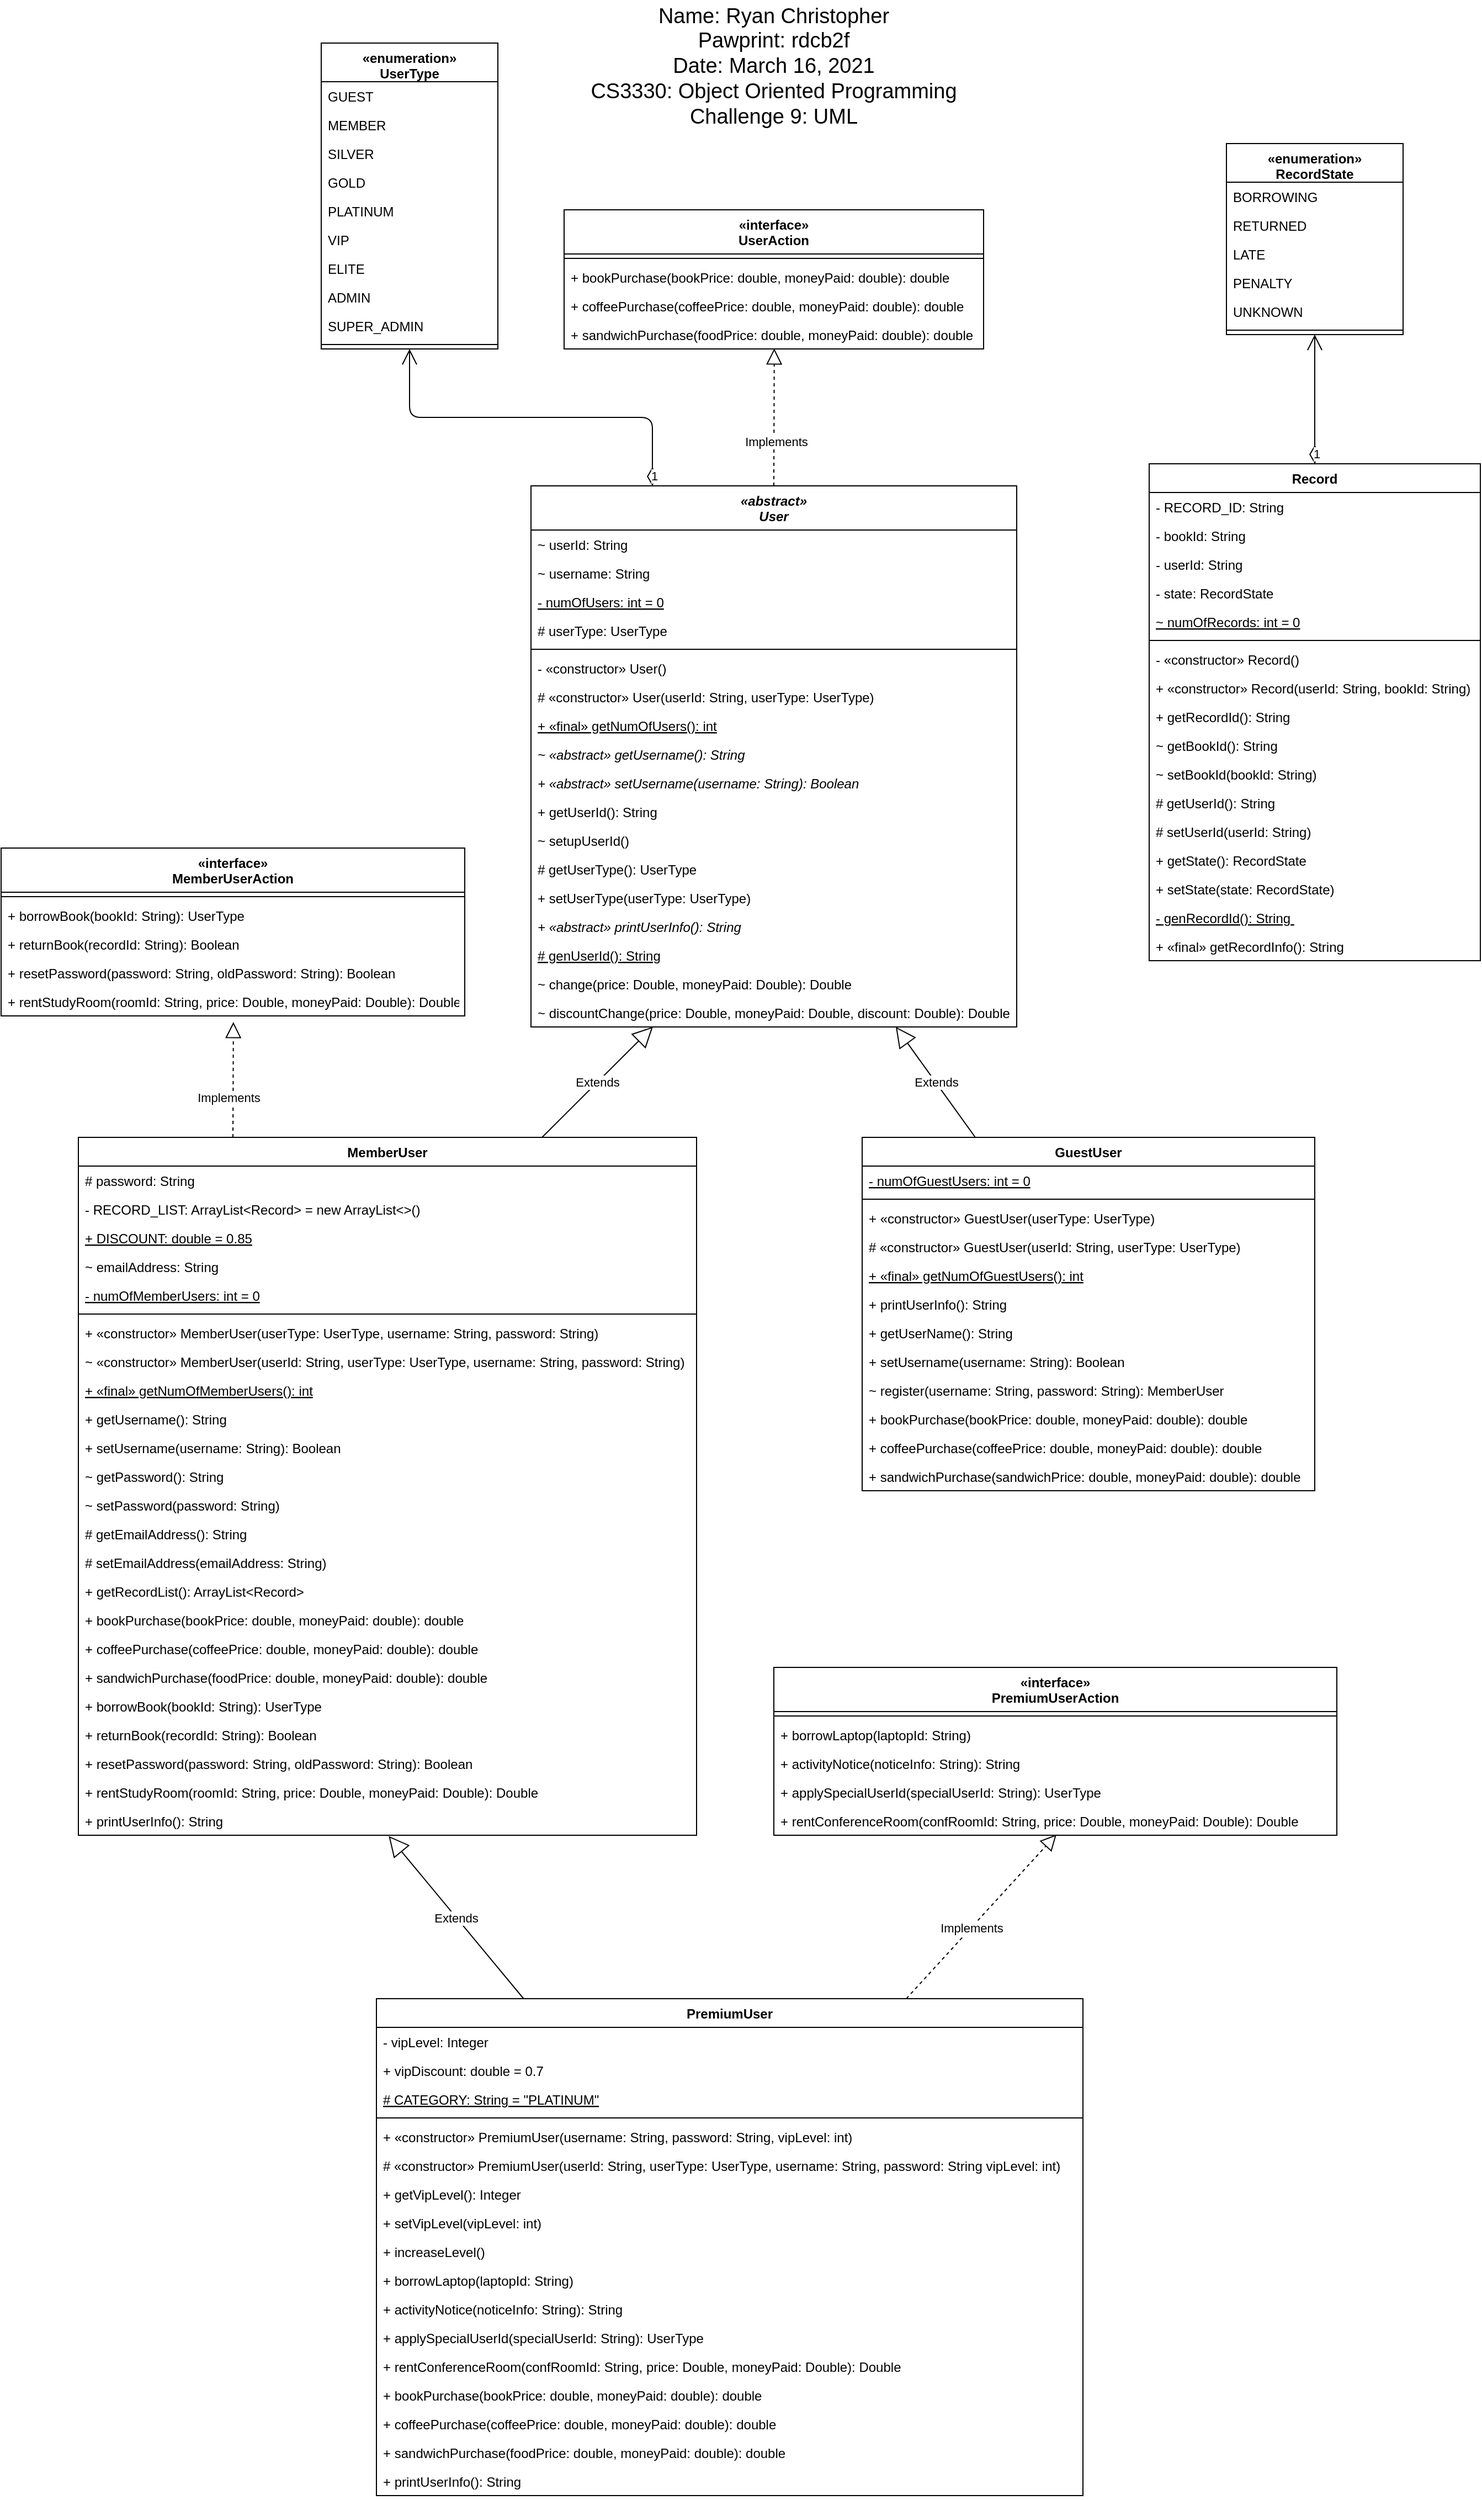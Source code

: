 <mxfile version="14.4.8" type="device"><diagram id="ZUK8Ylu1Ri0MQRYyHFRv" name="Page-1"><mxGraphModel dx="3220" dy="3487" grid="1" gridSize="10" guides="1" tooltips="1" connect="1" arrows="1" fold="1" page="1" pageScale="1" pageWidth="850" pageHeight="1100" math="0" shadow="0"><root><mxCell id="0"/><mxCell id="1" parent="0"/><mxCell id="Fh_LByNpK8-QPueVH83N-1" value="«abstract»&#10;User" style="swimlane;fontStyle=3;align=center;verticalAlign=top;childLayout=stackLayout;horizontal=1;startSize=40;horizontalStack=0;resizeParent=1;resizeParentMax=0;resizeLast=0;collapsible=1;marginBottom=0;" parent="1" vertex="1"><mxGeometry x="-220" y="-1070" width="440" height="490" as="geometry"/></mxCell><mxCell id="Fh_LByNpK8-QPueVH83N-2" value="~ userId: String" style="text;strokeColor=none;fillColor=none;align=left;verticalAlign=top;spacingLeft=4;spacingRight=4;overflow=hidden;rotatable=0;points=[[0,0.5],[1,0.5]];portConstraint=eastwest;" parent="Fh_LByNpK8-QPueVH83N-1" vertex="1"><mxGeometry y="40" width="440" height="26" as="geometry"/></mxCell><mxCell id="Fh_LByNpK8-QPueVH83N-5" value="~ username: String" style="text;strokeColor=none;fillColor=none;align=left;verticalAlign=top;spacingLeft=4;spacingRight=4;overflow=hidden;rotatable=0;points=[[0,0.5],[1,0.5]];portConstraint=eastwest;" parent="Fh_LByNpK8-QPueVH83N-1" vertex="1"><mxGeometry y="66" width="440" height="26" as="geometry"/></mxCell><mxCell id="Fh_LByNpK8-QPueVH83N-6" value="- numOfUsers: int = 0" style="text;strokeColor=none;fillColor=none;align=left;verticalAlign=top;spacingLeft=4;spacingRight=4;overflow=hidden;rotatable=0;points=[[0,0.5],[1,0.5]];portConstraint=eastwest;fontStyle=4" parent="Fh_LByNpK8-QPueVH83N-1" vertex="1"><mxGeometry y="92" width="440" height="26" as="geometry"/></mxCell><mxCell id="Fh_LByNpK8-QPueVH83N-7" value="# userType: UserType" style="text;strokeColor=none;fillColor=none;align=left;verticalAlign=top;spacingLeft=4;spacingRight=4;overflow=hidden;rotatable=0;points=[[0,0.5],[1,0.5]];portConstraint=eastwest;fontStyle=0" parent="Fh_LByNpK8-QPueVH83N-1" vertex="1"><mxGeometry y="118" width="440" height="26" as="geometry"/></mxCell><mxCell id="Fh_LByNpK8-QPueVH83N-3" value="" style="line;strokeWidth=1;fillColor=none;align=left;verticalAlign=middle;spacingTop=-1;spacingLeft=3;spacingRight=3;rotatable=0;labelPosition=right;points=[];portConstraint=eastwest;" parent="Fh_LByNpK8-QPueVH83N-1" vertex="1"><mxGeometry y="144" width="440" height="8" as="geometry"/></mxCell><mxCell id="Fh_LByNpK8-QPueVH83N-4" value="- «constructor» User()" style="text;strokeColor=none;fillColor=none;align=left;verticalAlign=top;spacingLeft=4;spacingRight=4;overflow=hidden;rotatable=0;points=[[0,0.5],[1,0.5]];portConstraint=eastwest;" parent="Fh_LByNpK8-QPueVH83N-1" vertex="1"><mxGeometry y="152" width="440" height="26" as="geometry"/></mxCell><mxCell id="Fh_LByNpK8-QPueVH83N-8" value="# «constructor» User(userId: String, userType: UserType)" style="text;strokeColor=none;fillColor=none;align=left;verticalAlign=top;spacingLeft=4;spacingRight=4;overflow=hidden;rotatable=0;points=[[0,0.5],[1,0.5]];portConstraint=eastwest;" parent="Fh_LByNpK8-QPueVH83N-1" vertex="1"><mxGeometry y="178" width="440" height="26" as="geometry"/></mxCell><mxCell id="Fh_LByNpK8-QPueVH83N-9" value="+ «final» getNumOfUsers(): int" style="text;strokeColor=none;fillColor=none;align=left;verticalAlign=top;spacingLeft=4;spacingRight=4;overflow=hidden;rotatable=0;points=[[0,0.5],[1,0.5]];portConstraint=eastwest;fontStyle=4" parent="Fh_LByNpK8-QPueVH83N-1" vertex="1"><mxGeometry y="204" width="440" height="26" as="geometry"/></mxCell><mxCell id="Fh_LByNpK8-QPueVH83N-10" value="~ «abstract» getUsername(): String" style="text;strokeColor=none;fillColor=none;align=left;verticalAlign=top;spacingLeft=4;spacingRight=4;overflow=hidden;rotatable=0;points=[[0,0.5],[1,0.5]];portConstraint=eastwest;fontStyle=2" parent="Fh_LByNpK8-QPueVH83N-1" vertex="1"><mxGeometry y="230" width="440" height="26" as="geometry"/></mxCell><mxCell id="Fh_LByNpK8-QPueVH83N-11" value="+ «abstract» setUsername(username: String): Boolean" style="text;strokeColor=none;fillColor=none;align=left;verticalAlign=top;spacingLeft=4;spacingRight=4;overflow=hidden;rotatable=0;points=[[0,0.5],[1,0.5]];portConstraint=eastwest;fontStyle=2" parent="Fh_LByNpK8-QPueVH83N-1" vertex="1"><mxGeometry y="256" width="440" height="26" as="geometry"/></mxCell><mxCell id="Fh_LByNpK8-QPueVH83N-12" value="+ getUserId(): String" style="text;strokeColor=none;fillColor=none;align=left;verticalAlign=top;spacingLeft=4;spacingRight=4;overflow=hidden;rotatable=0;points=[[0,0.5],[1,0.5]];portConstraint=eastwest;fontStyle=0" parent="Fh_LByNpK8-QPueVH83N-1" vertex="1"><mxGeometry y="282" width="440" height="26" as="geometry"/></mxCell><mxCell id="Fh_LByNpK8-QPueVH83N-13" value="~ setupUserId()" style="text;strokeColor=none;fillColor=none;align=left;verticalAlign=top;spacingLeft=4;spacingRight=4;overflow=hidden;rotatable=0;points=[[0,0.5],[1,0.5]];portConstraint=eastwest;fontStyle=0" parent="Fh_LByNpK8-QPueVH83N-1" vertex="1"><mxGeometry y="308" width="440" height="26" as="geometry"/></mxCell><mxCell id="Fh_LByNpK8-QPueVH83N-14" value="# getUserType(): UserType" style="text;strokeColor=none;fillColor=none;align=left;verticalAlign=top;spacingLeft=4;spacingRight=4;overflow=hidden;rotatable=0;points=[[0,0.5],[1,0.5]];portConstraint=eastwest;fontStyle=0" parent="Fh_LByNpK8-QPueVH83N-1" vertex="1"><mxGeometry y="334" width="440" height="26" as="geometry"/></mxCell><mxCell id="Fh_LByNpK8-QPueVH83N-15" value="+ setUserType(userType: UserType)" style="text;strokeColor=none;fillColor=none;align=left;verticalAlign=top;spacingLeft=4;spacingRight=4;overflow=hidden;rotatable=0;points=[[0,0.5],[1,0.5]];portConstraint=eastwest;fontStyle=0" parent="Fh_LByNpK8-QPueVH83N-1" vertex="1"><mxGeometry y="360" width="440" height="26" as="geometry"/></mxCell><mxCell id="Fh_LByNpK8-QPueVH83N-16" value="+ «abstract» printUserInfo(): String" style="text;strokeColor=none;fillColor=none;align=left;verticalAlign=top;spacingLeft=4;spacingRight=4;overflow=hidden;rotatable=0;points=[[0,0.5],[1,0.5]];portConstraint=eastwest;fontStyle=2" parent="Fh_LByNpK8-QPueVH83N-1" vertex="1"><mxGeometry y="386" width="440" height="26" as="geometry"/></mxCell><mxCell id="Fh_LByNpK8-QPueVH83N-17" value="# genUserId(): String" style="text;strokeColor=none;fillColor=none;align=left;verticalAlign=top;spacingLeft=4;spacingRight=4;overflow=hidden;rotatable=0;points=[[0,0.5],[1,0.5]];portConstraint=eastwest;fontStyle=4" parent="Fh_LByNpK8-QPueVH83N-1" vertex="1"><mxGeometry y="412" width="440" height="26" as="geometry"/></mxCell><mxCell id="Fh_LByNpK8-QPueVH83N-18" value="~ change(price: Double, moneyPaid: Double): Double" style="text;strokeColor=none;fillColor=none;align=left;verticalAlign=top;spacingLeft=4;spacingRight=4;overflow=hidden;rotatable=0;points=[[0,0.5],[1,0.5]];portConstraint=eastwest;fontStyle=0" parent="Fh_LByNpK8-QPueVH83N-1" vertex="1"><mxGeometry y="438" width="440" height="26" as="geometry"/></mxCell><mxCell id="Fh_LByNpK8-QPueVH83N-19" value="~ discountChange(price: Double, moneyPaid: Double, discount: Double): Double" style="text;strokeColor=none;fillColor=none;align=left;verticalAlign=top;spacingLeft=4;spacingRight=4;overflow=hidden;rotatable=0;points=[[0,0.5],[1,0.5]];portConstraint=eastwest;fontStyle=0" parent="Fh_LByNpK8-QPueVH83N-1" vertex="1"><mxGeometry y="464" width="440" height="26" as="geometry"/></mxCell><mxCell id="Fh_LByNpK8-QPueVH83N-20" value="«interface»&#10;UserAction" style="swimlane;fontStyle=1;align=center;verticalAlign=top;childLayout=stackLayout;horizontal=1;startSize=40;horizontalStack=0;resizeParent=1;resizeParentMax=0;resizeLast=0;collapsible=1;marginBottom=0;" parent="1" vertex="1"><mxGeometry x="-190" y="-1320" width="380" height="126" as="geometry"/></mxCell><mxCell id="Fh_LByNpK8-QPueVH83N-22" value="" style="line;strokeWidth=1;fillColor=none;align=left;verticalAlign=middle;spacingTop=-1;spacingLeft=3;spacingRight=3;rotatable=0;labelPosition=right;points=[];portConstraint=eastwest;" parent="Fh_LByNpK8-QPueVH83N-20" vertex="1"><mxGeometry y="40" width="380" height="8" as="geometry"/></mxCell><mxCell id="Fh_LByNpK8-QPueVH83N-23" value="+ bookPurchase(bookPrice: double, moneyPaid: double): double" style="text;strokeColor=none;fillColor=none;align=left;verticalAlign=top;spacingLeft=4;spacingRight=4;overflow=hidden;rotatable=0;points=[[0,0.5],[1,0.5]];portConstraint=eastwest;" parent="Fh_LByNpK8-QPueVH83N-20" vertex="1"><mxGeometry y="48" width="380" height="26" as="geometry"/></mxCell><mxCell id="Fh_LByNpK8-QPueVH83N-24" value="+ coffeePurchase(coffeePrice: double, moneyPaid: double): double" style="text;strokeColor=none;fillColor=none;align=left;verticalAlign=top;spacingLeft=4;spacingRight=4;overflow=hidden;rotatable=0;points=[[0,0.5],[1,0.5]];portConstraint=eastwest;" parent="Fh_LByNpK8-QPueVH83N-20" vertex="1"><mxGeometry y="74" width="380" height="26" as="geometry"/></mxCell><mxCell id="Fh_LByNpK8-QPueVH83N-25" value="+ sandwichPurchase(foodPrice: double, moneyPaid: double): double" style="text;strokeColor=none;fillColor=none;align=left;verticalAlign=top;spacingLeft=4;spacingRight=4;overflow=hidden;rotatable=0;points=[[0,0.5],[1,0.5]];portConstraint=eastwest;" parent="Fh_LByNpK8-QPueVH83N-20" vertex="1"><mxGeometry y="100" width="380" height="26" as="geometry"/></mxCell><mxCell id="Fh_LByNpK8-QPueVH83N-26" value="GuestUser" style="swimlane;fontStyle=1;align=center;verticalAlign=top;childLayout=stackLayout;horizontal=1;startSize=26;horizontalStack=0;resizeParent=1;resizeParentMax=0;resizeLast=0;collapsible=1;marginBottom=0;" parent="1" vertex="1"><mxGeometry x="80" y="-480" width="410" height="320" as="geometry"/></mxCell><mxCell id="Fh_LByNpK8-QPueVH83N-27" value="- numOfGuestUsers: int = 0" style="text;strokeColor=none;fillColor=none;align=left;verticalAlign=top;spacingLeft=4;spacingRight=4;overflow=hidden;rotatable=0;points=[[0,0.5],[1,0.5]];portConstraint=eastwest;fontStyle=4" parent="Fh_LByNpK8-QPueVH83N-26" vertex="1"><mxGeometry y="26" width="410" height="26" as="geometry"/></mxCell><mxCell id="Fh_LByNpK8-QPueVH83N-28" value="" style="line;strokeWidth=1;fillColor=none;align=left;verticalAlign=middle;spacingTop=-1;spacingLeft=3;spacingRight=3;rotatable=0;labelPosition=right;points=[];portConstraint=eastwest;" parent="Fh_LByNpK8-QPueVH83N-26" vertex="1"><mxGeometry y="52" width="410" height="8" as="geometry"/></mxCell><mxCell id="Fh_LByNpK8-QPueVH83N-29" value="+ «constructor» GuestUser(userType: UserType)" style="text;strokeColor=none;fillColor=none;align=left;verticalAlign=top;spacingLeft=4;spacingRight=4;overflow=hidden;rotatable=0;points=[[0,0.5],[1,0.5]];portConstraint=eastwest;" parent="Fh_LByNpK8-QPueVH83N-26" vertex="1"><mxGeometry y="60" width="410" height="26" as="geometry"/></mxCell><mxCell id="Fh_LByNpK8-QPueVH83N-30" value="# «constructor» GuestUser(userId: String, userType: UserType)" style="text;strokeColor=none;fillColor=none;align=left;verticalAlign=top;spacingLeft=4;spacingRight=4;overflow=hidden;rotatable=0;points=[[0,0.5],[1,0.5]];portConstraint=eastwest;" parent="Fh_LByNpK8-QPueVH83N-26" vertex="1"><mxGeometry y="86" width="410" height="26" as="geometry"/></mxCell><mxCell id="Fh_LByNpK8-QPueVH83N-31" value="+ «final» getNumOfGuestUsers(): int" style="text;strokeColor=none;fillColor=none;align=left;verticalAlign=top;spacingLeft=4;spacingRight=4;overflow=hidden;rotatable=0;points=[[0,0.5],[1,0.5]];portConstraint=eastwest;fontStyle=4" parent="Fh_LByNpK8-QPueVH83N-26" vertex="1"><mxGeometry y="112" width="410" height="26" as="geometry"/></mxCell><mxCell id="Fh_LByNpK8-QPueVH83N-32" value="+ printUserInfo(): String" style="text;strokeColor=none;fillColor=none;align=left;verticalAlign=top;spacingLeft=4;spacingRight=4;overflow=hidden;rotatable=0;points=[[0,0.5],[1,0.5]];portConstraint=eastwest;fontStyle=0" parent="Fh_LByNpK8-QPueVH83N-26" vertex="1"><mxGeometry y="138" width="410" height="26" as="geometry"/></mxCell><mxCell id="Fh_LByNpK8-QPueVH83N-33" value="+ getUserName(): String" style="text;strokeColor=none;fillColor=none;align=left;verticalAlign=top;spacingLeft=4;spacingRight=4;overflow=hidden;rotatable=0;points=[[0,0.5],[1,0.5]];portConstraint=eastwest;fontStyle=0" parent="Fh_LByNpK8-QPueVH83N-26" vertex="1"><mxGeometry y="164" width="410" height="26" as="geometry"/></mxCell><mxCell id="Fh_LByNpK8-QPueVH83N-34" value="+ setUsername(username: String): Boolean" style="text;strokeColor=none;fillColor=none;align=left;verticalAlign=top;spacingLeft=4;spacingRight=4;overflow=hidden;rotatable=0;points=[[0,0.5],[1,0.5]];portConstraint=eastwest;fontStyle=0" parent="Fh_LByNpK8-QPueVH83N-26" vertex="1"><mxGeometry y="190" width="410" height="26" as="geometry"/></mxCell><mxCell id="Fh_LByNpK8-QPueVH83N-35" value="~ register(username: String, password: String): MemberUser" style="text;strokeColor=none;fillColor=none;align=left;verticalAlign=top;spacingLeft=4;spacingRight=4;overflow=hidden;rotatable=0;points=[[0,0.5],[1,0.5]];portConstraint=eastwest;fontStyle=0" parent="Fh_LByNpK8-QPueVH83N-26" vertex="1"><mxGeometry y="216" width="410" height="26" as="geometry"/></mxCell><mxCell id="Fh_LByNpK8-QPueVH83N-36" value="+ bookPurchase(bookPrice: double, moneyPaid: double): double" style="text;strokeColor=none;fillColor=none;align=left;verticalAlign=top;spacingLeft=4;spacingRight=4;overflow=hidden;rotatable=0;points=[[0,0.5],[1,0.5]];portConstraint=eastwest;fontStyle=0" parent="Fh_LByNpK8-QPueVH83N-26" vertex="1"><mxGeometry y="242" width="410" height="26" as="geometry"/></mxCell><mxCell id="Fh_LByNpK8-QPueVH83N-37" value="+ coffeePurchase(coffeePrice: double, moneyPaid: double): double" style="text;strokeColor=none;fillColor=none;align=left;verticalAlign=top;spacingLeft=4;spacingRight=4;overflow=hidden;rotatable=0;points=[[0,0.5],[1,0.5]];portConstraint=eastwest;fontStyle=0" parent="Fh_LByNpK8-QPueVH83N-26" vertex="1"><mxGeometry y="268" width="410" height="26" as="geometry"/></mxCell><mxCell id="Fh_LByNpK8-QPueVH83N-38" value="+ sandwichPurchase(sandwichPrice: double, moneyPaid: double): double" style="text;strokeColor=none;fillColor=none;align=left;verticalAlign=top;spacingLeft=4;spacingRight=4;overflow=hidden;rotatable=0;points=[[0,0.5],[1,0.5]];portConstraint=eastwest;fontStyle=0" parent="Fh_LByNpK8-QPueVH83N-26" vertex="1"><mxGeometry y="294" width="410" height="26" as="geometry"/></mxCell><mxCell id="Fh_LByNpK8-QPueVH83N-39" value="MemberUser" style="swimlane;fontStyle=1;align=center;verticalAlign=top;childLayout=stackLayout;horizontal=1;startSize=26;horizontalStack=0;resizeParent=1;resizeParentMax=0;resizeLast=0;collapsible=1;marginBottom=0;" parent="1" vertex="1"><mxGeometry x="-630" y="-480" width="560" height="632" as="geometry"/></mxCell><mxCell id="Fh_LByNpK8-QPueVH83N-40" value="# password: String" style="text;strokeColor=none;fillColor=none;align=left;verticalAlign=top;spacingLeft=4;spacingRight=4;overflow=hidden;rotatable=0;points=[[0,0.5],[1,0.5]];portConstraint=eastwest;" parent="Fh_LByNpK8-QPueVH83N-39" vertex="1"><mxGeometry y="26" width="560" height="26" as="geometry"/></mxCell><mxCell id="Fh_LByNpK8-QPueVH83N-43" value="- RECORD_LIST: ArrayList&lt;Record&gt; = new ArrayList&lt;&gt;()" style="text;strokeColor=none;fillColor=none;align=left;verticalAlign=top;spacingLeft=4;spacingRight=4;overflow=hidden;rotatable=0;points=[[0,0.5],[1,0.5]];portConstraint=eastwest;" parent="Fh_LByNpK8-QPueVH83N-39" vertex="1"><mxGeometry y="52" width="560" height="26" as="geometry"/></mxCell><mxCell id="Fh_LByNpK8-QPueVH83N-44" value="+ DISCOUNT: double = 0.85" style="text;strokeColor=none;fillColor=none;align=left;verticalAlign=top;spacingLeft=4;spacingRight=4;overflow=hidden;rotatable=0;points=[[0,0.5],[1,0.5]];portConstraint=eastwest;fontStyle=4" parent="Fh_LByNpK8-QPueVH83N-39" vertex="1"><mxGeometry y="78" width="560" height="26" as="geometry"/></mxCell><mxCell id="Fh_LByNpK8-QPueVH83N-45" value="~ emailAddress: String" style="text;strokeColor=none;fillColor=none;align=left;verticalAlign=top;spacingLeft=4;spacingRight=4;overflow=hidden;rotatable=0;points=[[0,0.5],[1,0.5]];portConstraint=eastwest;fontStyle=0" parent="Fh_LByNpK8-QPueVH83N-39" vertex="1"><mxGeometry y="104" width="560" height="26" as="geometry"/></mxCell><mxCell id="Fh_LByNpK8-QPueVH83N-46" value="- numOfMemberUsers: int = 0" style="text;strokeColor=none;fillColor=none;align=left;verticalAlign=top;spacingLeft=4;spacingRight=4;overflow=hidden;rotatable=0;points=[[0,0.5],[1,0.5]];portConstraint=eastwest;fontStyle=4" parent="Fh_LByNpK8-QPueVH83N-39" vertex="1"><mxGeometry y="130" width="560" height="26" as="geometry"/></mxCell><mxCell id="Fh_LByNpK8-QPueVH83N-41" value="" style="line;strokeWidth=1;fillColor=none;align=left;verticalAlign=middle;spacingTop=-1;spacingLeft=3;spacingRight=3;rotatable=0;labelPosition=right;points=[];portConstraint=eastwest;" parent="Fh_LByNpK8-QPueVH83N-39" vertex="1"><mxGeometry y="156" width="560" height="8" as="geometry"/></mxCell><mxCell id="Fh_LByNpK8-QPueVH83N-42" value="+ «constructor» MemberUser(userType: UserType, username: String, password: String)" style="text;strokeColor=none;fillColor=none;align=left;verticalAlign=top;spacingLeft=4;spacingRight=4;overflow=hidden;rotatable=0;points=[[0,0.5],[1,0.5]];portConstraint=eastwest;" parent="Fh_LByNpK8-QPueVH83N-39" vertex="1"><mxGeometry y="164" width="560" height="26" as="geometry"/></mxCell><mxCell id="Fh_LByNpK8-QPueVH83N-47" value="~ «constructor» MemberUser(userId: String, userType: UserType, username: String, password: String)" style="text;strokeColor=none;fillColor=none;align=left;verticalAlign=top;spacingLeft=4;spacingRight=4;overflow=hidden;rotatable=0;points=[[0,0.5],[1,0.5]];portConstraint=eastwest;" parent="Fh_LByNpK8-QPueVH83N-39" vertex="1"><mxGeometry y="190" width="560" height="26" as="geometry"/></mxCell><mxCell id="Fh_LByNpK8-QPueVH83N-48" value="+ «final» getNumOfMemberUsers(): int" style="text;strokeColor=none;fillColor=none;align=left;verticalAlign=top;spacingLeft=4;spacingRight=4;overflow=hidden;rotatable=0;points=[[0,0.5],[1,0.5]];portConstraint=eastwest;fontStyle=4" parent="Fh_LByNpK8-QPueVH83N-39" vertex="1"><mxGeometry y="216" width="560" height="26" as="geometry"/></mxCell><mxCell id="Fh_LByNpK8-QPueVH83N-49" value="+ getUsername(): String" style="text;strokeColor=none;fillColor=none;align=left;verticalAlign=top;spacingLeft=4;spacingRight=4;overflow=hidden;rotatable=0;points=[[0,0.5],[1,0.5]];portConstraint=eastwest;fontStyle=0" parent="Fh_LByNpK8-QPueVH83N-39" vertex="1"><mxGeometry y="242" width="560" height="26" as="geometry"/></mxCell><mxCell id="Fh_LByNpK8-QPueVH83N-50" value="+ setUsername(username: String): Boolean" style="text;strokeColor=none;fillColor=none;align=left;verticalAlign=top;spacingLeft=4;spacingRight=4;overflow=hidden;rotatable=0;points=[[0,0.5],[1,0.5]];portConstraint=eastwest;fontStyle=0" parent="Fh_LByNpK8-QPueVH83N-39" vertex="1"><mxGeometry y="268" width="560" height="26" as="geometry"/></mxCell><mxCell id="Fh_LByNpK8-QPueVH83N-51" value="~ getPassword(): String" style="text;strokeColor=none;fillColor=none;align=left;verticalAlign=top;spacingLeft=4;spacingRight=4;overflow=hidden;rotatable=0;points=[[0,0.5],[1,0.5]];portConstraint=eastwest;fontStyle=0" parent="Fh_LByNpK8-QPueVH83N-39" vertex="1"><mxGeometry y="294" width="560" height="26" as="geometry"/></mxCell><mxCell id="Fh_LByNpK8-QPueVH83N-52" value="~ setPassword(password: String)" style="text;strokeColor=none;fillColor=none;align=left;verticalAlign=top;spacingLeft=4;spacingRight=4;overflow=hidden;rotatable=0;points=[[0,0.5],[1,0.5]];portConstraint=eastwest;fontStyle=0" parent="Fh_LByNpK8-QPueVH83N-39" vertex="1"><mxGeometry y="320" width="560" height="26" as="geometry"/></mxCell><mxCell id="Fh_LByNpK8-QPueVH83N-53" value="# getEmailAddress(): String" style="text;strokeColor=none;fillColor=none;align=left;verticalAlign=top;spacingLeft=4;spacingRight=4;overflow=hidden;rotatable=0;points=[[0,0.5],[1,0.5]];portConstraint=eastwest;fontStyle=0" parent="Fh_LByNpK8-QPueVH83N-39" vertex="1"><mxGeometry y="346" width="560" height="26" as="geometry"/></mxCell><mxCell id="Fh_LByNpK8-QPueVH83N-54" value="# setEmailAddress(emailAddress: String)" style="text;strokeColor=none;fillColor=none;align=left;verticalAlign=top;spacingLeft=4;spacingRight=4;overflow=hidden;rotatable=0;points=[[0,0.5],[1,0.5]];portConstraint=eastwest;fontStyle=0" parent="Fh_LByNpK8-QPueVH83N-39" vertex="1"><mxGeometry y="372" width="560" height="26" as="geometry"/></mxCell><mxCell id="Fh_LByNpK8-QPueVH83N-55" value="+ getRecordList(): ArrayList&lt;Record&gt;" style="text;strokeColor=none;fillColor=none;align=left;verticalAlign=top;spacingLeft=4;spacingRight=4;overflow=hidden;rotatable=0;points=[[0,0.5],[1,0.5]];portConstraint=eastwest;fontStyle=0" parent="Fh_LByNpK8-QPueVH83N-39" vertex="1"><mxGeometry y="398" width="560" height="26" as="geometry"/></mxCell><mxCell id="Fh_LByNpK8-QPueVH83N-56" value="+ bookPurchase(bookPrice: double, moneyPaid: double): double" style="text;strokeColor=none;fillColor=none;align=left;verticalAlign=top;spacingLeft=4;spacingRight=4;overflow=hidden;rotatable=0;points=[[0,0.5],[1,0.5]];portConstraint=eastwest;fontStyle=0" parent="Fh_LByNpK8-QPueVH83N-39" vertex="1"><mxGeometry y="424" width="560" height="26" as="geometry"/></mxCell><mxCell id="Fh_LByNpK8-QPueVH83N-57" value="+ coffeePurchase(coffeePrice: double, moneyPaid: double): double" style="text;strokeColor=none;fillColor=none;align=left;verticalAlign=top;spacingLeft=4;spacingRight=4;overflow=hidden;rotatable=0;points=[[0,0.5],[1,0.5]];portConstraint=eastwest;fontStyle=0" parent="Fh_LByNpK8-QPueVH83N-39" vertex="1"><mxGeometry y="450" width="560" height="26" as="geometry"/></mxCell><mxCell id="Fh_LByNpK8-QPueVH83N-58" value="+ sandwichPurchase(foodPrice: double, moneyPaid: double): double" style="text;strokeColor=none;fillColor=none;align=left;verticalAlign=top;spacingLeft=4;spacingRight=4;overflow=hidden;rotatable=0;points=[[0,0.5],[1,0.5]];portConstraint=eastwest;fontStyle=0" parent="Fh_LByNpK8-QPueVH83N-39" vertex="1"><mxGeometry y="476" width="560" height="26" as="geometry"/></mxCell><mxCell id="Fh_LByNpK8-QPueVH83N-59" value="+ borrowBook(bookId: String): UserType" style="text;strokeColor=none;fillColor=none;align=left;verticalAlign=top;spacingLeft=4;spacingRight=4;overflow=hidden;rotatable=0;points=[[0,0.5],[1,0.5]];portConstraint=eastwest;fontStyle=0" parent="Fh_LByNpK8-QPueVH83N-39" vertex="1"><mxGeometry y="502" width="560" height="26" as="geometry"/></mxCell><mxCell id="Fh_LByNpK8-QPueVH83N-60" value="+ returnBook(recordId: String): Boolean" style="text;strokeColor=none;fillColor=none;align=left;verticalAlign=top;spacingLeft=4;spacingRight=4;overflow=hidden;rotatable=0;points=[[0,0.5],[1,0.5]];portConstraint=eastwest;fontStyle=0" parent="Fh_LByNpK8-QPueVH83N-39" vertex="1"><mxGeometry y="528" width="560" height="26" as="geometry"/></mxCell><mxCell id="Fh_LByNpK8-QPueVH83N-61" value="+ resetPassword(password: String, oldPassword: String): Boolean" style="text;strokeColor=none;fillColor=none;align=left;verticalAlign=top;spacingLeft=4;spacingRight=4;overflow=hidden;rotatable=0;points=[[0,0.5],[1,0.5]];portConstraint=eastwest;fontStyle=0" parent="Fh_LByNpK8-QPueVH83N-39" vertex="1"><mxGeometry y="554" width="560" height="26" as="geometry"/></mxCell><mxCell id="Fh_LByNpK8-QPueVH83N-62" value="+ rentStudyRoom(roomId: String, price: Double, moneyPaid: Double): Double" style="text;strokeColor=none;fillColor=none;align=left;verticalAlign=top;spacingLeft=4;spacingRight=4;overflow=hidden;rotatable=0;points=[[0,0.5],[1,0.5]];portConstraint=eastwest;fontStyle=0" parent="Fh_LByNpK8-QPueVH83N-39" vertex="1"><mxGeometry y="580" width="560" height="26" as="geometry"/></mxCell><mxCell id="Fh_LByNpK8-QPueVH83N-63" value="+ printUserInfo(): String" style="text;strokeColor=none;fillColor=none;align=left;verticalAlign=top;spacingLeft=4;spacingRight=4;overflow=hidden;rotatable=0;points=[[0,0.5],[1,0.5]];portConstraint=eastwest;fontStyle=0" parent="Fh_LByNpK8-QPueVH83N-39" vertex="1"><mxGeometry y="606" width="560" height="26" as="geometry"/></mxCell><mxCell id="Fh_LByNpK8-QPueVH83N-64" value="«interface»&#10;MemberUserAction" style="swimlane;fontStyle=1;align=center;verticalAlign=top;childLayout=stackLayout;horizontal=1;startSize=40;horizontalStack=0;resizeParent=1;resizeParentMax=0;resizeLast=0;collapsible=1;marginBottom=0;" parent="1" vertex="1"><mxGeometry x="-700" y="-742" width="420" height="152" as="geometry"/></mxCell><mxCell id="Fh_LByNpK8-QPueVH83N-66" value="" style="line;strokeWidth=1;fillColor=none;align=left;verticalAlign=middle;spacingTop=-1;spacingLeft=3;spacingRight=3;rotatable=0;labelPosition=right;points=[];portConstraint=eastwest;" parent="Fh_LByNpK8-QPueVH83N-64" vertex="1"><mxGeometry y="40" width="420" height="8" as="geometry"/></mxCell><mxCell id="Fh_LByNpK8-QPueVH83N-67" value="+ borrowBook(bookId: String): UserType" style="text;strokeColor=none;fillColor=none;align=left;verticalAlign=top;spacingLeft=4;spacingRight=4;overflow=hidden;rotatable=0;points=[[0,0.5],[1,0.5]];portConstraint=eastwest;" parent="Fh_LByNpK8-QPueVH83N-64" vertex="1"><mxGeometry y="48" width="420" height="26" as="geometry"/></mxCell><mxCell id="LM5e5gUHfSBDgaL0gRtc-1" value="+ returnBook(recordId: String): Boolean" style="text;strokeColor=none;fillColor=none;align=left;verticalAlign=top;spacingLeft=4;spacingRight=4;overflow=hidden;rotatable=0;points=[[0,0.5],[1,0.5]];portConstraint=eastwest;" vertex="1" parent="Fh_LByNpK8-QPueVH83N-64"><mxGeometry y="74" width="420" height="26" as="geometry"/></mxCell><mxCell id="LM5e5gUHfSBDgaL0gRtc-2" value="+ resetPassword(password: String, oldPassword: String): Boolean" style="text;strokeColor=none;fillColor=none;align=left;verticalAlign=top;spacingLeft=4;spacingRight=4;overflow=hidden;rotatable=0;points=[[0,0.5],[1,0.5]];portConstraint=eastwest;" vertex="1" parent="Fh_LByNpK8-QPueVH83N-64"><mxGeometry y="100" width="420" height="26" as="geometry"/></mxCell><mxCell id="LM5e5gUHfSBDgaL0gRtc-3" value="+ rentStudyRoom(roomId: String, price: Double, moneyPaid: Double): Double" style="text;strokeColor=none;fillColor=none;align=left;verticalAlign=top;spacingLeft=4;spacingRight=4;overflow=hidden;rotatable=0;points=[[0,0.5],[1,0.5]];portConstraint=eastwest;" vertex="1" parent="Fh_LByNpK8-QPueVH83N-64"><mxGeometry y="126" width="420" height="26" as="geometry"/></mxCell><mxCell id="LM5e5gUHfSBDgaL0gRtc-4" value="PremiumUser" style="swimlane;fontStyle=1;align=center;verticalAlign=top;childLayout=stackLayout;horizontal=1;startSize=26;horizontalStack=0;resizeParent=1;resizeParentMax=0;resizeLast=0;collapsible=1;marginBottom=0;" vertex="1" parent="1"><mxGeometry x="-360" y="300" width="640" height="450" as="geometry"/></mxCell><mxCell id="LM5e5gUHfSBDgaL0gRtc-5" value="- vipLevel: Integer" style="text;strokeColor=none;fillColor=none;align=left;verticalAlign=top;spacingLeft=4;spacingRight=4;overflow=hidden;rotatable=0;points=[[0,0.5],[1,0.5]];portConstraint=eastwest;" vertex="1" parent="LM5e5gUHfSBDgaL0gRtc-4"><mxGeometry y="26" width="640" height="26" as="geometry"/></mxCell><mxCell id="LM5e5gUHfSBDgaL0gRtc-8" value="+ vipDiscount: double = 0.7" style="text;strokeColor=none;fillColor=none;align=left;verticalAlign=top;spacingLeft=4;spacingRight=4;overflow=hidden;rotatable=0;points=[[0,0.5],[1,0.5]];portConstraint=eastwest;" vertex="1" parent="LM5e5gUHfSBDgaL0gRtc-4"><mxGeometry y="52" width="640" height="26" as="geometry"/></mxCell><mxCell id="LM5e5gUHfSBDgaL0gRtc-9" value="# CATEGORY: String = &quot;PLATINUM&quot;" style="text;strokeColor=none;fillColor=none;align=left;verticalAlign=top;spacingLeft=4;spacingRight=4;overflow=hidden;rotatable=0;points=[[0,0.5],[1,0.5]];portConstraint=eastwest;fontStyle=4" vertex="1" parent="LM5e5gUHfSBDgaL0gRtc-4"><mxGeometry y="78" width="640" height="26" as="geometry"/></mxCell><mxCell id="LM5e5gUHfSBDgaL0gRtc-6" value="" style="line;strokeWidth=1;fillColor=none;align=left;verticalAlign=middle;spacingTop=-1;spacingLeft=3;spacingRight=3;rotatable=0;labelPosition=right;points=[];portConstraint=eastwest;" vertex="1" parent="LM5e5gUHfSBDgaL0gRtc-4"><mxGeometry y="104" width="640" height="8" as="geometry"/></mxCell><mxCell id="LM5e5gUHfSBDgaL0gRtc-7" value="+ «constructor» PremiumUser(username: String, password: String, vipLevel: int)" style="text;strokeColor=none;fillColor=none;align=left;verticalAlign=top;spacingLeft=4;spacingRight=4;overflow=hidden;rotatable=0;points=[[0,0.5],[1,0.5]];portConstraint=eastwest;" vertex="1" parent="LM5e5gUHfSBDgaL0gRtc-4"><mxGeometry y="112" width="640" height="26" as="geometry"/></mxCell><mxCell id="LM5e5gUHfSBDgaL0gRtc-10" value="# «constructor» PremiumUser(userId: String, userType: UserType, username: String, password: String vipLevel: int)" style="text;strokeColor=none;fillColor=none;align=left;verticalAlign=top;spacingLeft=4;spacingRight=4;overflow=hidden;rotatable=0;points=[[0,0.5],[1,0.5]];portConstraint=eastwest;" vertex="1" parent="LM5e5gUHfSBDgaL0gRtc-4"><mxGeometry y="138" width="640" height="26" as="geometry"/></mxCell><mxCell id="LM5e5gUHfSBDgaL0gRtc-11" value="+ getVipLevel(): Integer" style="text;strokeColor=none;fillColor=none;align=left;verticalAlign=top;spacingLeft=4;spacingRight=4;overflow=hidden;rotatable=0;points=[[0,0.5],[1,0.5]];portConstraint=eastwest;" vertex="1" parent="LM5e5gUHfSBDgaL0gRtc-4"><mxGeometry y="164" width="640" height="26" as="geometry"/></mxCell><mxCell id="LM5e5gUHfSBDgaL0gRtc-12" value="+ setVipLevel(vipLevel: int)" style="text;strokeColor=none;fillColor=none;align=left;verticalAlign=top;spacingLeft=4;spacingRight=4;overflow=hidden;rotatable=0;points=[[0,0.5],[1,0.5]];portConstraint=eastwest;" vertex="1" parent="LM5e5gUHfSBDgaL0gRtc-4"><mxGeometry y="190" width="640" height="26" as="geometry"/></mxCell><mxCell id="LM5e5gUHfSBDgaL0gRtc-13" value="+ increaseLevel()" style="text;strokeColor=none;fillColor=none;align=left;verticalAlign=top;spacingLeft=4;spacingRight=4;overflow=hidden;rotatable=0;points=[[0,0.5],[1,0.5]];portConstraint=eastwest;" vertex="1" parent="LM5e5gUHfSBDgaL0gRtc-4"><mxGeometry y="216" width="640" height="26" as="geometry"/></mxCell><mxCell id="LM5e5gUHfSBDgaL0gRtc-14" value="+ borrowLaptop(laptopId: String)" style="text;strokeColor=none;fillColor=none;align=left;verticalAlign=top;spacingLeft=4;spacingRight=4;overflow=hidden;rotatable=0;points=[[0,0.5],[1,0.5]];portConstraint=eastwest;" vertex="1" parent="LM5e5gUHfSBDgaL0gRtc-4"><mxGeometry y="242" width="640" height="26" as="geometry"/></mxCell><mxCell id="LM5e5gUHfSBDgaL0gRtc-15" value="+ activityNotice(noticeInfo: String): String" style="text;strokeColor=none;fillColor=none;align=left;verticalAlign=top;spacingLeft=4;spacingRight=4;overflow=hidden;rotatable=0;points=[[0,0.5],[1,0.5]];portConstraint=eastwest;" vertex="1" parent="LM5e5gUHfSBDgaL0gRtc-4"><mxGeometry y="268" width="640" height="26" as="geometry"/></mxCell><mxCell id="LM5e5gUHfSBDgaL0gRtc-16" value="+ applySpecialUserId(specialUserId: String): UserType" style="text;strokeColor=none;fillColor=none;align=left;verticalAlign=top;spacingLeft=4;spacingRight=4;overflow=hidden;rotatable=0;points=[[0,0.5],[1,0.5]];portConstraint=eastwest;" vertex="1" parent="LM5e5gUHfSBDgaL0gRtc-4"><mxGeometry y="294" width="640" height="26" as="geometry"/></mxCell><mxCell id="LM5e5gUHfSBDgaL0gRtc-17" value="+ rentConferenceRoom(confRoomId: String, price: Double, moneyPaid: Double): Double" style="text;strokeColor=none;fillColor=none;align=left;verticalAlign=top;spacingLeft=4;spacingRight=4;overflow=hidden;rotatable=0;points=[[0,0.5],[1,0.5]];portConstraint=eastwest;" vertex="1" parent="LM5e5gUHfSBDgaL0gRtc-4"><mxGeometry y="320" width="640" height="26" as="geometry"/></mxCell><mxCell id="LM5e5gUHfSBDgaL0gRtc-18" value="+ bookPurchase(bookPrice: double, moneyPaid: double): double" style="text;strokeColor=none;fillColor=none;align=left;verticalAlign=top;spacingLeft=4;spacingRight=4;overflow=hidden;rotatable=0;points=[[0,0.5],[1,0.5]];portConstraint=eastwest;" vertex="1" parent="LM5e5gUHfSBDgaL0gRtc-4"><mxGeometry y="346" width="640" height="26" as="geometry"/></mxCell><mxCell id="LM5e5gUHfSBDgaL0gRtc-19" value="+ coffeePurchase(coffeePrice: double, moneyPaid: double): double" style="text;strokeColor=none;fillColor=none;align=left;verticalAlign=top;spacingLeft=4;spacingRight=4;overflow=hidden;rotatable=0;points=[[0,0.5],[1,0.5]];portConstraint=eastwest;" vertex="1" parent="LM5e5gUHfSBDgaL0gRtc-4"><mxGeometry y="372" width="640" height="26" as="geometry"/></mxCell><mxCell id="LM5e5gUHfSBDgaL0gRtc-20" value="+ sandwichPurchase(foodPrice: double, moneyPaid: double): double" style="text;strokeColor=none;fillColor=none;align=left;verticalAlign=top;spacingLeft=4;spacingRight=4;overflow=hidden;rotatable=0;points=[[0,0.5],[1,0.5]];portConstraint=eastwest;" vertex="1" parent="LM5e5gUHfSBDgaL0gRtc-4"><mxGeometry y="398" width="640" height="26" as="geometry"/></mxCell><mxCell id="LM5e5gUHfSBDgaL0gRtc-21" value="+ printUserInfo(): String" style="text;strokeColor=none;fillColor=none;align=left;verticalAlign=top;spacingLeft=4;spacingRight=4;overflow=hidden;rotatable=0;points=[[0,0.5],[1,0.5]];portConstraint=eastwest;" vertex="1" parent="LM5e5gUHfSBDgaL0gRtc-4"><mxGeometry y="424" width="640" height="26" as="geometry"/></mxCell><mxCell id="LM5e5gUHfSBDgaL0gRtc-22" value="«interface»&#10;PremiumUserAction" style="swimlane;fontStyle=1;align=center;verticalAlign=top;childLayout=stackLayout;horizontal=1;startSize=40;horizontalStack=0;resizeParent=1;resizeParentMax=0;resizeLast=0;collapsible=1;marginBottom=0;" vertex="1" parent="1"><mxGeometry width="510" height="152" as="geometry"/></mxCell><mxCell id="LM5e5gUHfSBDgaL0gRtc-24" value="" style="line;strokeWidth=1;fillColor=none;align=left;verticalAlign=middle;spacingTop=-1;spacingLeft=3;spacingRight=3;rotatable=0;labelPosition=right;points=[];portConstraint=eastwest;" vertex="1" parent="LM5e5gUHfSBDgaL0gRtc-22"><mxGeometry y="40" width="510" height="8" as="geometry"/></mxCell><mxCell id="LM5e5gUHfSBDgaL0gRtc-25" value="+ borrowLaptop(laptopId: String)" style="text;strokeColor=none;fillColor=none;align=left;verticalAlign=top;spacingLeft=4;spacingRight=4;overflow=hidden;rotatable=0;points=[[0,0.5],[1,0.5]];portConstraint=eastwest;" vertex="1" parent="LM5e5gUHfSBDgaL0gRtc-22"><mxGeometry y="48" width="510" height="26" as="geometry"/></mxCell><mxCell id="LM5e5gUHfSBDgaL0gRtc-26" value="+ activityNotice(noticeInfo: String): String" style="text;strokeColor=none;fillColor=none;align=left;verticalAlign=top;spacingLeft=4;spacingRight=4;overflow=hidden;rotatable=0;points=[[0,0.5],[1,0.5]];portConstraint=eastwest;" vertex="1" parent="LM5e5gUHfSBDgaL0gRtc-22"><mxGeometry y="74" width="510" height="26" as="geometry"/></mxCell><mxCell id="LM5e5gUHfSBDgaL0gRtc-27" value="+ applySpecialUserId(specialUserId: String): UserType" style="text;strokeColor=none;fillColor=none;align=left;verticalAlign=top;spacingLeft=4;spacingRight=4;overflow=hidden;rotatable=0;points=[[0,0.5],[1,0.5]];portConstraint=eastwest;" vertex="1" parent="LM5e5gUHfSBDgaL0gRtc-22"><mxGeometry y="100" width="510" height="26" as="geometry"/></mxCell><mxCell id="LM5e5gUHfSBDgaL0gRtc-28" value="+ rentConferenceRoom(confRoomId: String, price: Double, moneyPaid: Double): Double" style="text;strokeColor=none;fillColor=none;align=left;verticalAlign=top;spacingLeft=4;spacingRight=4;overflow=hidden;rotatable=0;points=[[0,0.5],[1,0.5]];portConstraint=eastwest;" vertex="1" parent="LM5e5gUHfSBDgaL0gRtc-22"><mxGeometry y="126" width="510" height="26" as="geometry"/></mxCell><mxCell id="LM5e5gUHfSBDgaL0gRtc-29" value="Record" style="swimlane;fontStyle=1;align=center;verticalAlign=top;childLayout=stackLayout;horizontal=1;startSize=26;horizontalStack=0;resizeParent=1;resizeParentMax=0;resizeLast=0;collapsible=1;marginBottom=0;" vertex="1" parent="1"><mxGeometry x="340" y="-1090" width="300" height="450" as="geometry"/></mxCell><mxCell id="LM5e5gUHfSBDgaL0gRtc-30" value="- RECORD_ID: String" style="text;strokeColor=none;fillColor=none;align=left;verticalAlign=top;spacingLeft=4;spacingRight=4;overflow=hidden;rotatable=0;points=[[0,0.5],[1,0.5]];portConstraint=eastwest;" vertex="1" parent="LM5e5gUHfSBDgaL0gRtc-29"><mxGeometry y="26" width="300" height="26" as="geometry"/></mxCell><mxCell id="LM5e5gUHfSBDgaL0gRtc-33" value="- bookId: String" style="text;strokeColor=none;fillColor=none;align=left;verticalAlign=top;spacingLeft=4;spacingRight=4;overflow=hidden;rotatable=0;points=[[0,0.5],[1,0.5]];portConstraint=eastwest;" vertex="1" parent="LM5e5gUHfSBDgaL0gRtc-29"><mxGeometry y="52" width="300" height="26" as="geometry"/></mxCell><mxCell id="LM5e5gUHfSBDgaL0gRtc-34" value="- userId: String" style="text;strokeColor=none;fillColor=none;align=left;verticalAlign=top;spacingLeft=4;spacingRight=4;overflow=hidden;rotatable=0;points=[[0,0.5],[1,0.5]];portConstraint=eastwest;" vertex="1" parent="LM5e5gUHfSBDgaL0gRtc-29"><mxGeometry y="78" width="300" height="26" as="geometry"/></mxCell><mxCell id="LM5e5gUHfSBDgaL0gRtc-35" value="- state: RecordState" style="text;strokeColor=none;fillColor=none;align=left;verticalAlign=top;spacingLeft=4;spacingRight=4;overflow=hidden;rotatable=0;points=[[0,0.5],[1,0.5]];portConstraint=eastwest;" vertex="1" parent="LM5e5gUHfSBDgaL0gRtc-29"><mxGeometry y="104" width="300" height="26" as="geometry"/></mxCell><mxCell id="LM5e5gUHfSBDgaL0gRtc-36" value="~ numOfRecords: int = 0" style="text;strokeColor=none;fillColor=none;align=left;verticalAlign=top;spacingLeft=4;spacingRight=4;overflow=hidden;rotatable=0;points=[[0,0.5],[1,0.5]];portConstraint=eastwest;fontStyle=4" vertex="1" parent="LM5e5gUHfSBDgaL0gRtc-29"><mxGeometry y="130" width="300" height="26" as="geometry"/></mxCell><mxCell id="LM5e5gUHfSBDgaL0gRtc-31" value="" style="line;strokeWidth=1;fillColor=none;align=left;verticalAlign=middle;spacingTop=-1;spacingLeft=3;spacingRight=3;rotatable=0;labelPosition=right;points=[];portConstraint=eastwest;" vertex="1" parent="LM5e5gUHfSBDgaL0gRtc-29"><mxGeometry y="156" width="300" height="8" as="geometry"/></mxCell><mxCell id="LM5e5gUHfSBDgaL0gRtc-32" value="- «constructor» Record()" style="text;strokeColor=none;fillColor=none;align=left;verticalAlign=top;spacingLeft=4;spacingRight=4;overflow=hidden;rotatable=0;points=[[0,0.5],[1,0.5]];portConstraint=eastwest;" vertex="1" parent="LM5e5gUHfSBDgaL0gRtc-29"><mxGeometry y="164" width="300" height="26" as="geometry"/></mxCell><mxCell id="LM5e5gUHfSBDgaL0gRtc-37" value="+ «constructor» Record(userId: String, bookId: String)" style="text;strokeColor=none;fillColor=none;align=left;verticalAlign=top;spacingLeft=4;spacingRight=4;overflow=hidden;rotatable=0;points=[[0,0.5],[1,0.5]];portConstraint=eastwest;" vertex="1" parent="LM5e5gUHfSBDgaL0gRtc-29"><mxGeometry y="190" width="300" height="26" as="geometry"/></mxCell><mxCell id="LM5e5gUHfSBDgaL0gRtc-38" value="+ getRecordId(): String" style="text;strokeColor=none;fillColor=none;align=left;verticalAlign=top;spacingLeft=4;spacingRight=4;overflow=hidden;rotatable=0;points=[[0,0.5],[1,0.5]];portConstraint=eastwest;" vertex="1" parent="LM5e5gUHfSBDgaL0gRtc-29"><mxGeometry y="216" width="300" height="26" as="geometry"/></mxCell><mxCell id="LM5e5gUHfSBDgaL0gRtc-39" value="~ getBookId(): String" style="text;strokeColor=none;fillColor=none;align=left;verticalAlign=top;spacingLeft=4;spacingRight=4;overflow=hidden;rotatable=0;points=[[0,0.5],[1,0.5]];portConstraint=eastwest;" vertex="1" parent="LM5e5gUHfSBDgaL0gRtc-29"><mxGeometry y="242" width="300" height="26" as="geometry"/></mxCell><mxCell id="LM5e5gUHfSBDgaL0gRtc-40" value="~ setBookId(bookId: String)" style="text;strokeColor=none;fillColor=none;align=left;verticalAlign=top;spacingLeft=4;spacingRight=4;overflow=hidden;rotatable=0;points=[[0,0.5],[1,0.5]];portConstraint=eastwest;" vertex="1" parent="LM5e5gUHfSBDgaL0gRtc-29"><mxGeometry y="268" width="300" height="26" as="geometry"/></mxCell><mxCell id="LM5e5gUHfSBDgaL0gRtc-41" value="# getUserId(): String" style="text;strokeColor=none;fillColor=none;align=left;verticalAlign=top;spacingLeft=4;spacingRight=4;overflow=hidden;rotatable=0;points=[[0,0.5],[1,0.5]];portConstraint=eastwest;" vertex="1" parent="LM5e5gUHfSBDgaL0gRtc-29"><mxGeometry y="294" width="300" height="26" as="geometry"/></mxCell><mxCell id="LM5e5gUHfSBDgaL0gRtc-42" value="# setUserId(userId: String)" style="text;strokeColor=none;fillColor=none;align=left;verticalAlign=top;spacingLeft=4;spacingRight=4;overflow=hidden;rotatable=0;points=[[0,0.5],[1,0.5]];portConstraint=eastwest;" vertex="1" parent="LM5e5gUHfSBDgaL0gRtc-29"><mxGeometry y="320" width="300" height="26" as="geometry"/></mxCell><mxCell id="LM5e5gUHfSBDgaL0gRtc-43" value="+ getState(): RecordState " style="text;strokeColor=none;fillColor=none;align=left;verticalAlign=top;spacingLeft=4;spacingRight=4;overflow=hidden;rotatable=0;points=[[0,0.5],[1,0.5]];portConstraint=eastwest;" vertex="1" parent="LM5e5gUHfSBDgaL0gRtc-29"><mxGeometry y="346" width="300" height="26" as="geometry"/></mxCell><mxCell id="LM5e5gUHfSBDgaL0gRtc-44" value="+ setState(state: RecordState) " style="text;strokeColor=none;fillColor=none;align=left;verticalAlign=top;spacingLeft=4;spacingRight=4;overflow=hidden;rotatable=0;points=[[0,0.5],[1,0.5]];portConstraint=eastwest;" vertex="1" parent="LM5e5gUHfSBDgaL0gRtc-29"><mxGeometry y="372" width="300" height="26" as="geometry"/></mxCell><mxCell id="LM5e5gUHfSBDgaL0gRtc-45" value="- genRecordId(): String " style="text;strokeColor=none;fillColor=none;align=left;verticalAlign=top;spacingLeft=4;spacingRight=4;overflow=hidden;rotatable=0;points=[[0,0.5],[1,0.5]];portConstraint=eastwest;fontStyle=4" vertex="1" parent="LM5e5gUHfSBDgaL0gRtc-29"><mxGeometry y="398" width="300" height="26" as="geometry"/></mxCell><mxCell id="LM5e5gUHfSBDgaL0gRtc-46" value="+ «final» getRecordInfo(): String " style="text;strokeColor=none;fillColor=none;align=left;verticalAlign=top;spacingLeft=4;spacingRight=4;overflow=hidden;rotatable=0;points=[[0,0.5],[1,0.5]];portConstraint=eastwest;fontStyle=0" vertex="1" parent="LM5e5gUHfSBDgaL0gRtc-29"><mxGeometry y="424" width="300" height="26" as="geometry"/></mxCell><mxCell id="LM5e5gUHfSBDgaL0gRtc-47" value="«enumeration»&#10;RecordState" style="swimlane;fontStyle=1;align=center;verticalAlign=top;childLayout=stackLayout;horizontal=1;startSize=35;horizontalStack=0;resizeParent=1;resizeParentMax=0;resizeLast=0;collapsible=1;marginBottom=0;" vertex="1" parent="1"><mxGeometry x="410" y="-1380" width="160" height="173" as="geometry"/></mxCell><mxCell id="LM5e5gUHfSBDgaL0gRtc-48" value="BORROWING" style="text;strokeColor=none;fillColor=none;align=left;verticalAlign=top;spacingLeft=4;spacingRight=4;overflow=hidden;rotatable=0;points=[[0,0.5],[1,0.5]];portConstraint=eastwest;" vertex="1" parent="LM5e5gUHfSBDgaL0gRtc-47"><mxGeometry y="35" width="160" height="26" as="geometry"/></mxCell><mxCell id="LM5e5gUHfSBDgaL0gRtc-51" value="RETURNED" style="text;strokeColor=none;fillColor=none;align=left;verticalAlign=top;spacingLeft=4;spacingRight=4;overflow=hidden;rotatable=0;points=[[0,0.5],[1,0.5]];portConstraint=eastwest;" vertex="1" parent="LM5e5gUHfSBDgaL0gRtc-47"><mxGeometry y="61" width="160" height="26" as="geometry"/></mxCell><mxCell id="LM5e5gUHfSBDgaL0gRtc-52" value="LATE" style="text;strokeColor=none;fillColor=none;align=left;verticalAlign=top;spacingLeft=4;spacingRight=4;overflow=hidden;rotatable=0;points=[[0,0.5],[1,0.5]];portConstraint=eastwest;" vertex="1" parent="LM5e5gUHfSBDgaL0gRtc-47"><mxGeometry y="87" width="160" height="26" as="geometry"/></mxCell><mxCell id="LM5e5gUHfSBDgaL0gRtc-53" value="PENALTY" style="text;strokeColor=none;fillColor=none;align=left;verticalAlign=top;spacingLeft=4;spacingRight=4;overflow=hidden;rotatable=0;points=[[0,0.5],[1,0.5]];portConstraint=eastwest;" vertex="1" parent="LM5e5gUHfSBDgaL0gRtc-47"><mxGeometry y="113" width="160" height="26" as="geometry"/></mxCell><mxCell id="LM5e5gUHfSBDgaL0gRtc-54" value="UNKNOWN" style="text;strokeColor=none;fillColor=none;align=left;verticalAlign=top;spacingLeft=4;spacingRight=4;overflow=hidden;rotatable=0;points=[[0,0.5],[1,0.5]];portConstraint=eastwest;" vertex="1" parent="LM5e5gUHfSBDgaL0gRtc-47"><mxGeometry y="139" width="160" height="26" as="geometry"/></mxCell><mxCell id="LM5e5gUHfSBDgaL0gRtc-49" value="" style="line;strokeWidth=1;fillColor=none;align=left;verticalAlign=middle;spacingTop=-1;spacingLeft=3;spacingRight=3;rotatable=0;labelPosition=right;points=[];portConstraint=eastwest;" vertex="1" parent="LM5e5gUHfSBDgaL0gRtc-47"><mxGeometry y="165" width="160" height="8" as="geometry"/></mxCell><mxCell id="LM5e5gUHfSBDgaL0gRtc-55" value="«enumeration»&#10;UserType" style="swimlane;fontStyle=1;align=center;verticalAlign=top;childLayout=stackLayout;horizontal=1;startSize=35;horizontalStack=0;resizeParent=1;resizeParentMax=0;resizeLast=0;collapsible=1;marginBottom=0;" vertex="1" parent="1"><mxGeometry x="-410" y="-1471" width="160" height="277" as="geometry"/></mxCell><mxCell id="LM5e5gUHfSBDgaL0gRtc-56" value="GUEST" style="text;strokeColor=none;fillColor=none;align=left;verticalAlign=top;spacingLeft=4;spacingRight=4;overflow=hidden;rotatable=0;points=[[0,0.5],[1,0.5]];portConstraint=eastwest;" vertex="1" parent="LM5e5gUHfSBDgaL0gRtc-55"><mxGeometry y="35" width="160" height="26" as="geometry"/></mxCell><mxCell id="LM5e5gUHfSBDgaL0gRtc-59" value="MEMBER" style="text;strokeColor=none;fillColor=none;align=left;verticalAlign=top;spacingLeft=4;spacingRight=4;overflow=hidden;rotatable=0;points=[[0,0.5],[1,0.5]];portConstraint=eastwest;" vertex="1" parent="LM5e5gUHfSBDgaL0gRtc-55"><mxGeometry y="61" width="160" height="26" as="geometry"/></mxCell><mxCell id="LM5e5gUHfSBDgaL0gRtc-60" value="SILVER" style="text;strokeColor=none;fillColor=none;align=left;verticalAlign=top;spacingLeft=4;spacingRight=4;overflow=hidden;rotatable=0;points=[[0,0.5],[1,0.5]];portConstraint=eastwest;" vertex="1" parent="LM5e5gUHfSBDgaL0gRtc-55"><mxGeometry y="87" width="160" height="26" as="geometry"/></mxCell><mxCell id="LM5e5gUHfSBDgaL0gRtc-61" value="GOLD" style="text;strokeColor=none;fillColor=none;align=left;verticalAlign=top;spacingLeft=4;spacingRight=4;overflow=hidden;rotatable=0;points=[[0,0.5],[1,0.5]];portConstraint=eastwest;" vertex="1" parent="LM5e5gUHfSBDgaL0gRtc-55"><mxGeometry y="113" width="160" height="26" as="geometry"/></mxCell><mxCell id="LM5e5gUHfSBDgaL0gRtc-62" value="PLATINUM" style="text;strokeColor=none;fillColor=none;align=left;verticalAlign=top;spacingLeft=4;spacingRight=4;overflow=hidden;rotatable=0;points=[[0,0.5],[1,0.5]];portConstraint=eastwest;" vertex="1" parent="LM5e5gUHfSBDgaL0gRtc-55"><mxGeometry y="139" width="160" height="26" as="geometry"/></mxCell><mxCell id="LM5e5gUHfSBDgaL0gRtc-63" value="VIP" style="text;strokeColor=none;fillColor=none;align=left;verticalAlign=top;spacingLeft=4;spacingRight=4;overflow=hidden;rotatable=0;points=[[0,0.5],[1,0.5]];portConstraint=eastwest;" vertex="1" parent="LM5e5gUHfSBDgaL0gRtc-55"><mxGeometry y="165" width="160" height="26" as="geometry"/></mxCell><mxCell id="LM5e5gUHfSBDgaL0gRtc-64" value="ELITE" style="text;strokeColor=none;fillColor=none;align=left;verticalAlign=top;spacingLeft=4;spacingRight=4;overflow=hidden;rotatable=0;points=[[0,0.5],[1,0.5]];portConstraint=eastwest;" vertex="1" parent="LM5e5gUHfSBDgaL0gRtc-55"><mxGeometry y="191" width="160" height="26" as="geometry"/></mxCell><mxCell id="LM5e5gUHfSBDgaL0gRtc-65" value="ADMIN" style="text;strokeColor=none;fillColor=none;align=left;verticalAlign=top;spacingLeft=4;spacingRight=4;overflow=hidden;rotatable=0;points=[[0,0.5],[1,0.5]];portConstraint=eastwest;" vertex="1" parent="LM5e5gUHfSBDgaL0gRtc-55"><mxGeometry y="217" width="160" height="26" as="geometry"/></mxCell><mxCell id="LM5e5gUHfSBDgaL0gRtc-66" value="SUPER_ADMIN" style="text;strokeColor=none;fillColor=none;align=left;verticalAlign=top;spacingLeft=4;spacingRight=4;overflow=hidden;rotatable=0;points=[[0,0.5],[1,0.5]];portConstraint=eastwest;" vertex="1" parent="LM5e5gUHfSBDgaL0gRtc-55"><mxGeometry y="243" width="160" height="26" as="geometry"/></mxCell><mxCell id="LM5e5gUHfSBDgaL0gRtc-57" value="" style="line;strokeWidth=1;fillColor=none;align=left;verticalAlign=middle;spacingTop=-1;spacingLeft=3;spacingRight=3;rotatable=0;labelPosition=right;points=[];portConstraint=eastwest;" vertex="1" parent="LM5e5gUHfSBDgaL0gRtc-55"><mxGeometry y="269" width="160" height="8" as="geometry"/></mxCell><mxCell id="LM5e5gUHfSBDgaL0gRtc-68" value="Extends" style="endArrow=block;endSize=16;endFill=0;html=1;exitX=0.75;exitY=0;exitDx=0;exitDy=0;entryX=0.251;entryY=0.995;entryDx=0;entryDy=0;entryPerimeter=0;" edge="1" parent="1" source="Fh_LByNpK8-QPueVH83N-39" target="Fh_LByNpK8-QPueVH83N-19"><mxGeometry width="160" relative="1" as="geometry"><mxPoint x="-200" y="-510" as="sourcePoint"/><mxPoint x="-80" y="-530" as="targetPoint"/></mxGeometry></mxCell><mxCell id="LM5e5gUHfSBDgaL0gRtc-69" value="" style="endArrow=block;dashed=1;endFill=0;endSize=12;html=1;entryX=0.501;entryY=1.214;entryDx=0;entryDy=0;entryPerimeter=0;exitX=0.25;exitY=0;exitDx=0;exitDy=0;" edge="1" parent="1" source="Fh_LByNpK8-QPueVH83N-39" target="LM5e5gUHfSBDgaL0gRtc-3"><mxGeometry width="160" relative="1" as="geometry"><mxPoint x="-640" y="-490" as="sourcePoint"/><mxPoint x="-480" y="-490" as="targetPoint"/></mxGeometry></mxCell><mxCell id="LM5e5gUHfSBDgaL0gRtc-79" value="Implements" style="edgeLabel;html=1;align=center;verticalAlign=middle;resizable=0;points=[];" vertex="1" connectable="0" parent="LM5e5gUHfSBDgaL0gRtc-69"><mxGeometry x="-0.315" y="4" relative="1" as="geometry"><mxPoint as="offset"/></mxGeometry></mxCell><mxCell id="LM5e5gUHfSBDgaL0gRtc-70" value="Extends" style="endArrow=block;endSize=16;endFill=0;html=1;entryX=0.751;entryY=0.995;entryDx=0;entryDy=0;entryPerimeter=0;exitX=0.25;exitY=0;exitDx=0;exitDy=0;" edge="1" parent="1" source="Fh_LByNpK8-QPueVH83N-26" target="Fh_LByNpK8-QPueVH83N-19"><mxGeometry width="160" relative="1" as="geometry"><mxPoint x="30" y="-540" as="sourcePoint"/><mxPoint x="190" y="-540" as="targetPoint"/></mxGeometry></mxCell><mxCell id="LM5e5gUHfSBDgaL0gRtc-71" value="Extends" style="endArrow=block;endSize=16;endFill=0;html=1;entryX=0.502;entryY=1.027;entryDx=0;entryDy=0;entryPerimeter=0;" edge="1" parent="1" source="LM5e5gUHfSBDgaL0gRtc-4" target="Fh_LByNpK8-QPueVH83N-63"><mxGeometry width="160" relative="1" as="geometry"><mxPoint x="-580" y="290" as="sourcePoint"/><mxPoint x="-370" y="200" as="targetPoint"/></mxGeometry></mxCell><mxCell id="LM5e5gUHfSBDgaL0gRtc-72" value="" style="endArrow=block;dashed=1;endFill=0;endSize=12;html=1;exitX=0.75;exitY=0;exitDx=0;exitDy=0;entryX=0.502;entryY=0.973;entryDx=0;entryDy=0;entryPerimeter=0;" edge="1" parent="1" source="LM5e5gUHfSBDgaL0gRtc-4" target="LM5e5gUHfSBDgaL0gRtc-28"><mxGeometry width="160" relative="1" as="geometry"><mxPoint x="-40" y="300" as="sourcePoint"/><mxPoint x="320" y="230" as="targetPoint"/></mxGeometry></mxCell><mxCell id="LM5e5gUHfSBDgaL0gRtc-81" value="Implements" style="edgeLabel;html=1;align=center;verticalAlign=middle;resizable=0;points=[];" vertex="1" connectable="0" parent="LM5e5gUHfSBDgaL0gRtc-72"><mxGeometry x="-0.136" relative="1" as="geometry"><mxPoint as="offset"/></mxGeometry></mxCell><mxCell id="LM5e5gUHfSBDgaL0gRtc-73" value="" style="endArrow=block;dashed=1;endFill=0;endSize=12;html=1;exitX=0.5;exitY=0;exitDx=0;exitDy=0;entryX=0.501;entryY=0.984;entryDx=0;entryDy=0;entryPerimeter=0;" edge="1" parent="1" source="Fh_LByNpK8-QPueVH83N-1" target="Fh_LByNpK8-QPueVH83N-25"><mxGeometry width="160" relative="1" as="geometry"><mxPoint x="-390" y="-1130" as="sourcePoint"/><mxPoint x="110" y="-1130" as="targetPoint"/></mxGeometry></mxCell><mxCell id="LM5e5gUHfSBDgaL0gRtc-80" value="Implements" style="edgeLabel;html=1;align=center;verticalAlign=middle;resizable=0;points=[];" vertex="1" connectable="0" parent="LM5e5gUHfSBDgaL0gRtc-73"><mxGeometry x="-0.355" y="-2" relative="1" as="geometry"><mxPoint as="offset"/></mxGeometry></mxCell><mxCell id="LM5e5gUHfSBDgaL0gRtc-78" value="&lt;font style=&quot;font-size: 19px&quot;&gt;Name: Ryan Christopher&lt;br&gt;Pawprint: rdcb2f&lt;br&gt;Date: March 16, 2021&lt;br&gt;CS3330: Object Oriented Programming&lt;br&gt;Challenge 9: UML&lt;/font&gt;" style="text;html=1;strokeColor=none;fillColor=none;align=center;verticalAlign=middle;whiteSpace=wrap;rounded=0;" vertex="1" parent="1"><mxGeometry x="-200" y="-1510" width="400" height="120" as="geometry"/></mxCell><mxCell id="LM5e5gUHfSBDgaL0gRtc-82" value="1" style="endArrow=open;html=1;endSize=12;startArrow=diamondThin;startSize=14;startFill=0;edgeStyle=orthogonalEdgeStyle;align=left;verticalAlign=bottom;entryX=0.5;entryY=1;entryDx=0;entryDy=0;exitX=0.25;exitY=0;exitDx=0;exitDy=0;" edge="1" parent="1" source="Fh_LByNpK8-QPueVH83N-1" target="LM5e5gUHfSBDgaL0gRtc-55"><mxGeometry x="-1" y="3" relative="1" as="geometry"><mxPoint x="-390" y="-1090" as="sourcePoint"/><mxPoint x="-230" y="-1090" as="targetPoint"/></mxGeometry></mxCell><mxCell id="LM5e5gUHfSBDgaL0gRtc-83" value="1" style="endArrow=open;html=1;endSize=12;startArrow=diamondThin;startSize=14;startFill=0;edgeStyle=orthogonalEdgeStyle;align=left;verticalAlign=bottom;entryX=0.5;entryY=1;entryDx=0;entryDy=0;exitX=0.5;exitY=0;exitDx=0;exitDy=0;" edge="1" parent="1" source="LM5e5gUHfSBDgaL0gRtc-29" target="LM5e5gUHfSBDgaL0gRtc-47"><mxGeometry x="-1" y="3" relative="1" as="geometry"><mxPoint x="300" y="-1150" as="sourcePoint"/><mxPoint x="460" y="-1150" as="targetPoint"/></mxGeometry></mxCell></root></mxGraphModel></diagram></mxfile>